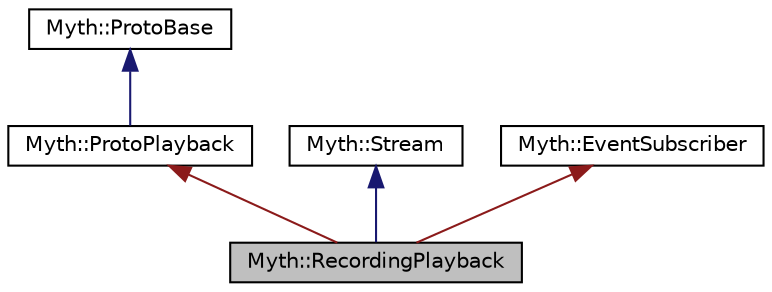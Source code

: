 digraph "Myth::RecordingPlayback"
{
  edge [fontname="Helvetica",fontsize="10",labelfontname="Helvetica",labelfontsize="10"];
  node [fontname="Helvetica",fontsize="10",shape=record];
  Node1 [label="Myth::RecordingPlayback",height=0.2,width=0.4,color="black", fillcolor="grey75", style="filled" fontcolor="black"];
  Node2 -> Node1 [dir="back",color="firebrick4",fontsize="10",style="solid",fontname="Helvetica"];
  Node2 [label="Myth::ProtoPlayback",height=0.2,width=0.4,color="black", fillcolor="white", style="filled",URL="$classMyth_1_1ProtoPlayback.html"];
  Node3 -> Node2 [dir="back",color="midnightblue",fontsize="10",style="solid",fontname="Helvetica"];
  Node3 [label="Myth::ProtoBase",height=0.2,width=0.4,color="black", fillcolor="white", style="filled",URL="$classMyth_1_1ProtoBase.html"];
  Node4 -> Node1 [dir="back",color="midnightblue",fontsize="10",style="solid",fontname="Helvetica"];
  Node4 [label="Myth::Stream",height=0.2,width=0.4,color="black", fillcolor="white", style="filled",URL="$classMyth_1_1Stream.html"];
  Node5 -> Node1 [dir="back",color="firebrick4",fontsize="10",style="solid",fontname="Helvetica"];
  Node5 [label="Myth::EventSubscriber",height=0.2,width=0.4,color="black", fillcolor="white", style="filled",URL="$classMyth_1_1EventSubscriber.html"];
}
